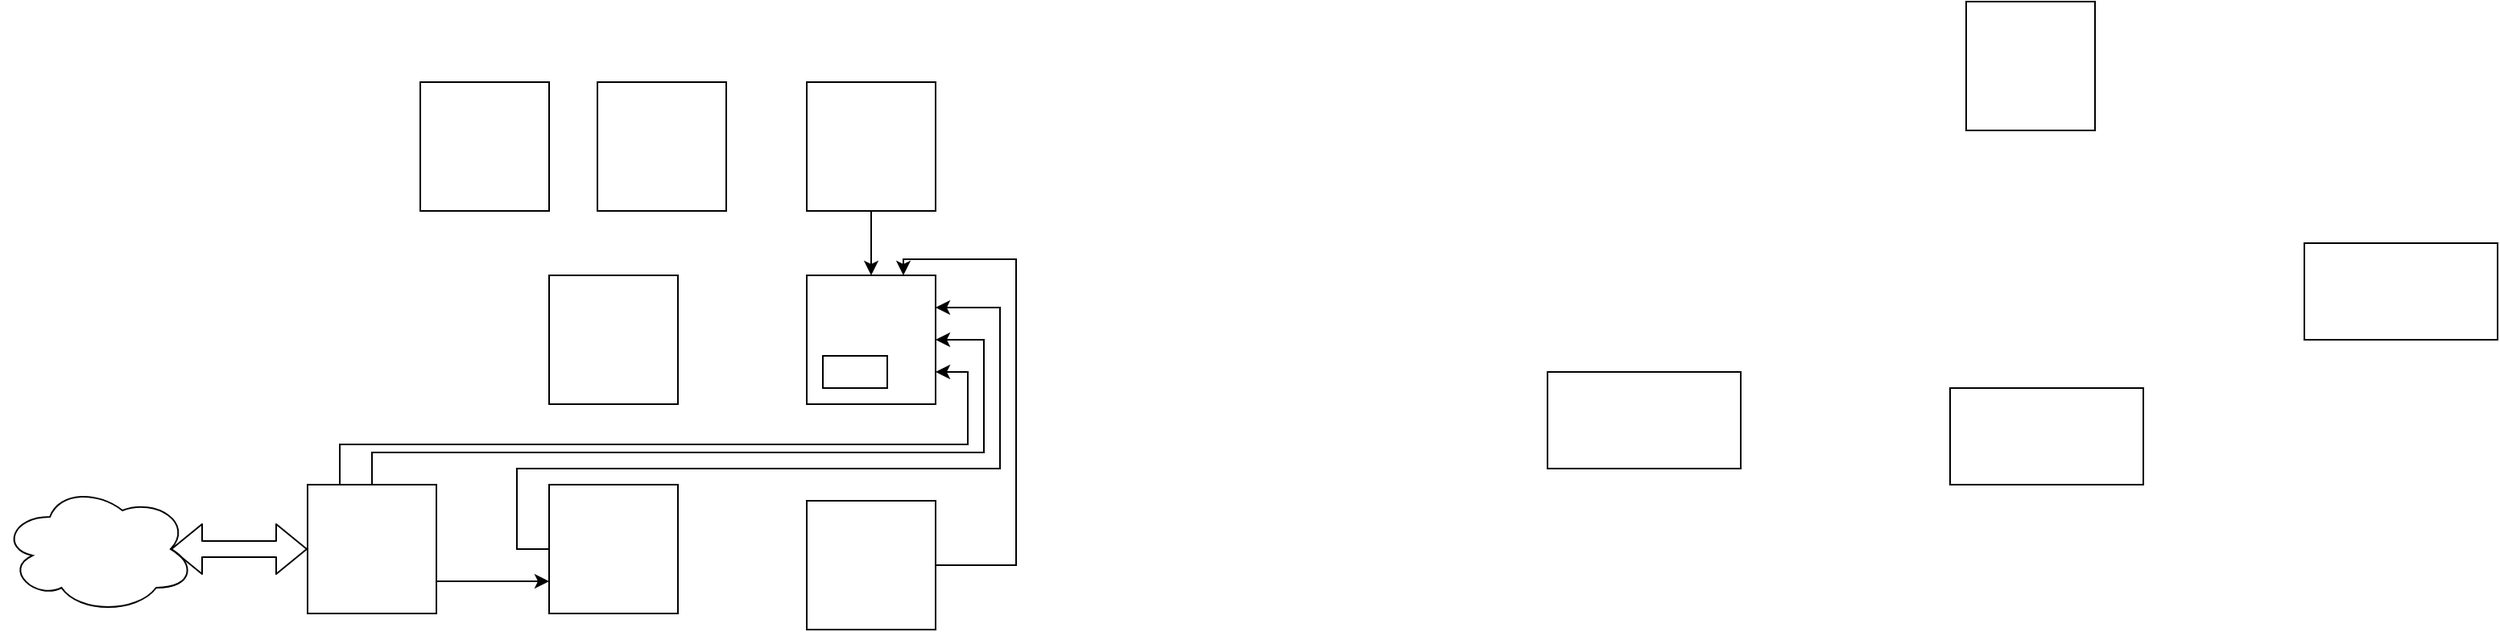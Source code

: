 <mxfile version="13.10.2" type="github">
  <diagram id="PSpXqjL75rR7SkoECmZJ" name="Page-1">
    <mxGraphModel dx="2500" dy="913" grid="1" gridSize="10" guides="1" tooltips="1" connect="1" arrows="1" fold="1" page="1" pageScale="1" pageWidth="827" pageHeight="1169" math="0" shadow="0">
      <root>
        <mxCell id="0" />
        <mxCell id="1" parent="0" />
        <mxCell id="Q7waiSmfwAIm_2oHoKMC-6" value="" style="whiteSpace=wrap;html=1;aspect=fixed;" vertex="1" parent="1">
          <mxGeometry x="-430" y="420" width="80" height="80" as="geometry" />
        </mxCell>
        <mxCell id="Q7waiSmfwAIm_2oHoKMC-7" value="" style="whiteSpace=wrap;html=1;aspect=fixed;" vertex="1" parent="1">
          <mxGeometry x="-280" y="420" width="80" height="80" as="geometry" />
        </mxCell>
        <mxCell id="Q7waiSmfwAIm_2oHoKMC-8" value="" style="whiteSpace=wrap;html=1;aspect=fixed;" vertex="1" parent="1">
          <mxGeometry x="-120" y="430" width="80" height="80" as="geometry" />
        </mxCell>
        <mxCell id="Q7waiSmfwAIm_2oHoKMC-9" value="" style="whiteSpace=wrap;html=1;aspect=fixed;" vertex="1" parent="1">
          <mxGeometry x="-120" y="290" width="80" height="80" as="geometry" />
        </mxCell>
        <mxCell id="Q7waiSmfwAIm_2oHoKMC-10" value="" style="whiteSpace=wrap;html=1;aspect=fixed;" vertex="1" parent="1">
          <mxGeometry x="-120" y="170" width="80" height="80" as="geometry" />
        </mxCell>
        <mxCell id="Q7waiSmfwAIm_2oHoKMC-11" value="" style="whiteSpace=wrap;html=1;aspect=fixed;" vertex="1" parent="1">
          <mxGeometry x="-360" y="170" width="80" height="80" as="geometry" />
        </mxCell>
        <mxCell id="Q7waiSmfwAIm_2oHoKMC-12" value="" style="whiteSpace=wrap;html=1;aspect=fixed;" vertex="1" parent="1">
          <mxGeometry x="-250" y="170" width="80" height="80" as="geometry" />
        </mxCell>
        <mxCell id="Q7waiSmfwAIm_2oHoKMC-13" value="" style="whiteSpace=wrap;html=1;aspect=fixed;" vertex="1" parent="1">
          <mxGeometry x="-280" y="290" width="80" height="80" as="geometry" />
        </mxCell>
        <mxCell id="Q7waiSmfwAIm_2oHoKMC-20" value="" style="ellipse;shape=cloud;whiteSpace=wrap;html=1;" vertex="1" parent="1">
          <mxGeometry x="-620" y="420" width="120" height="80" as="geometry" />
        </mxCell>
        <mxCell id="Q7waiSmfwAIm_2oHoKMC-2" value="" style="whiteSpace=wrap;html=1;aspect=fixed;" vertex="1" parent="1">
          <mxGeometry x="600" y="120" width="80" height="80" as="geometry" />
        </mxCell>
        <mxCell id="Q7waiSmfwAIm_2oHoKMC-3" value="" style="rounded=0;whiteSpace=wrap;html=1;" vertex="1" parent="1">
          <mxGeometry x="340" y="350" width="120" height="60" as="geometry" />
        </mxCell>
        <mxCell id="Q7waiSmfwAIm_2oHoKMC-4" value="" style="rounded=0;whiteSpace=wrap;html=1;" vertex="1" parent="1">
          <mxGeometry x="590" y="360" width="120" height="60" as="geometry" />
        </mxCell>
        <mxCell id="Q7waiSmfwAIm_2oHoKMC-5" value="" style="rounded=0;whiteSpace=wrap;html=1;" vertex="1" parent="1">
          <mxGeometry x="810" y="270" width="120" height="60" as="geometry" />
        </mxCell>
        <mxCell id="Q7waiSmfwAIm_2oHoKMC-14" style="edgeStyle=orthogonalEdgeStyle;rounded=0;orthogonalLoop=1;jettySize=auto;html=1;exitX=0.25;exitY=0;exitDx=0;exitDy=0;entryX=1;entryY=0.75;entryDx=0;entryDy=0;" edge="1" parent="1" source="Q7waiSmfwAIm_2oHoKMC-6" target="Q7waiSmfwAIm_2oHoKMC-9">
          <mxGeometry relative="1" as="geometry" />
        </mxCell>
        <mxCell id="Q7waiSmfwAIm_2oHoKMC-15" style="edgeStyle=orthogonalEdgeStyle;rounded=0;orthogonalLoop=1;jettySize=auto;html=1;exitX=0.5;exitY=0;exitDx=0;exitDy=0;entryX=1;entryY=0.5;entryDx=0;entryDy=0;" edge="1" parent="1" source="Q7waiSmfwAIm_2oHoKMC-6" target="Q7waiSmfwAIm_2oHoKMC-9">
          <mxGeometry relative="1" as="geometry">
            <Array as="points">
              <mxPoint x="-390" y="400" />
              <mxPoint x="-10" y="400" />
              <mxPoint x="-10" y="330" />
            </Array>
          </mxGeometry>
        </mxCell>
        <mxCell id="Q7waiSmfwAIm_2oHoKMC-16" style="edgeStyle=orthogonalEdgeStyle;rounded=0;orthogonalLoop=1;jettySize=auto;html=1;exitX=1;exitY=0.75;exitDx=0;exitDy=0;entryX=0;entryY=0.75;entryDx=0;entryDy=0;" edge="1" parent="1" source="Q7waiSmfwAIm_2oHoKMC-6" target="Q7waiSmfwAIm_2oHoKMC-7">
          <mxGeometry relative="1" as="geometry" />
        </mxCell>
        <mxCell id="Q7waiSmfwAIm_2oHoKMC-17" style="edgeStyle=orthogonalEdgeStyle;rounded=0;orthogonalLoop=1;jettySize=auto;html=1;exitX=0;exitY=0.5;exitDx=0;exitDy=0;entryX=1;entryY=0.25;entryDx=0;entryDy=0;" edge="1" parent="1" source="Q7waiSmfwAIm_2oHoKMC-7" target="Q7waiSmfwAIm_2oHoKMC-9">
          <mxGeometry relative="1" as="geometry">
            <Array as="points">
              <mxPoint x="-300" y="460" />
              <mxPoint x="-300" y="410" />
              <mxPoint y="410" />
              <mxPoint y="310" />
            </Array>
          </mxGeometry>
        </mxCell>
        <mxCell id="Q7waiSmfwAIm_2oHoKMC-19" style="edgeStyle=orthogonalEdgeStyle;rounded=0;orthogonalLoop=1;jettySize=auto;html=1;exitX=1;exitY=0.5;exitDx=0;exitDy=0;entryX=0.75;entryY=0;entryDx=0;entryDy=0;" edge="1" parent="1" source="Q7waiSmfwAIm_2oHoKMC-8" target="Q7waiSmfwAIm_2oHoKMC-9">
          <mxGeometry relative="1" as="geometry">
            <Array as="points">
              <mxPoint x="10" y="470" />
              <mxPoint x="10" y="280" />
              <mxPoint x="-60" y="280" />
            </Array>
          </mxGeometry>
        </mxCell>
        <mxCell id="Q7waiSmfwAIm_2oHoKMC-18" style="edgeStyle=orthogonalEdgeStyle;rounded=0;orthogonalLoop=1;jettySize=auto;html=1;exitX=0.5;exitY=1;exitDx=0;exitDy=0;entryX=0.5;entryY=0;entryDx=0;entryDy=0;" edge="1" parent="1" source="Q7waiSmfwAIm_2oHoKMC-10" target="Q7waiSmfwAIm_2oHoKMC-9">
          <mxGeometry relative="1" as="geometry" />
        </mxCell>
        <mxCell id="Q7waiSmfwAIm_2oHoKMC-22" value="" style="shape=flexArrow;endArrow=classic;startArrow=classic;html=1;exitX=0.875;exitY=0.5;exitDx=0;exitDy=0;exitPerimeter=0;" edge="1" parent="1" source="Q7waiSmfwAIm_2oHoKMC-20">
          <mxGeometry width="50" height="50" relative="1" as="geometry">
            <mxPoint x="220" y="420" as="sourcePoint" />
            <mxPoint x="-430" y="460" as="targetPoint" />
          </mxGeometry>
        </mxCell>
        <mxCell id="Q7waiSmfwAIm_2oHoKMC-1" value="" style="rounded=0;whiteSpace=wrap;html=1;" vertex="1" parent="1">
          <mxGeometry x="-110" y="340" width="40" height="20" as="geometry" />
        </mxCell>
      </root>
    </mxGraphModel>
  </diagram>
</mxfile>
